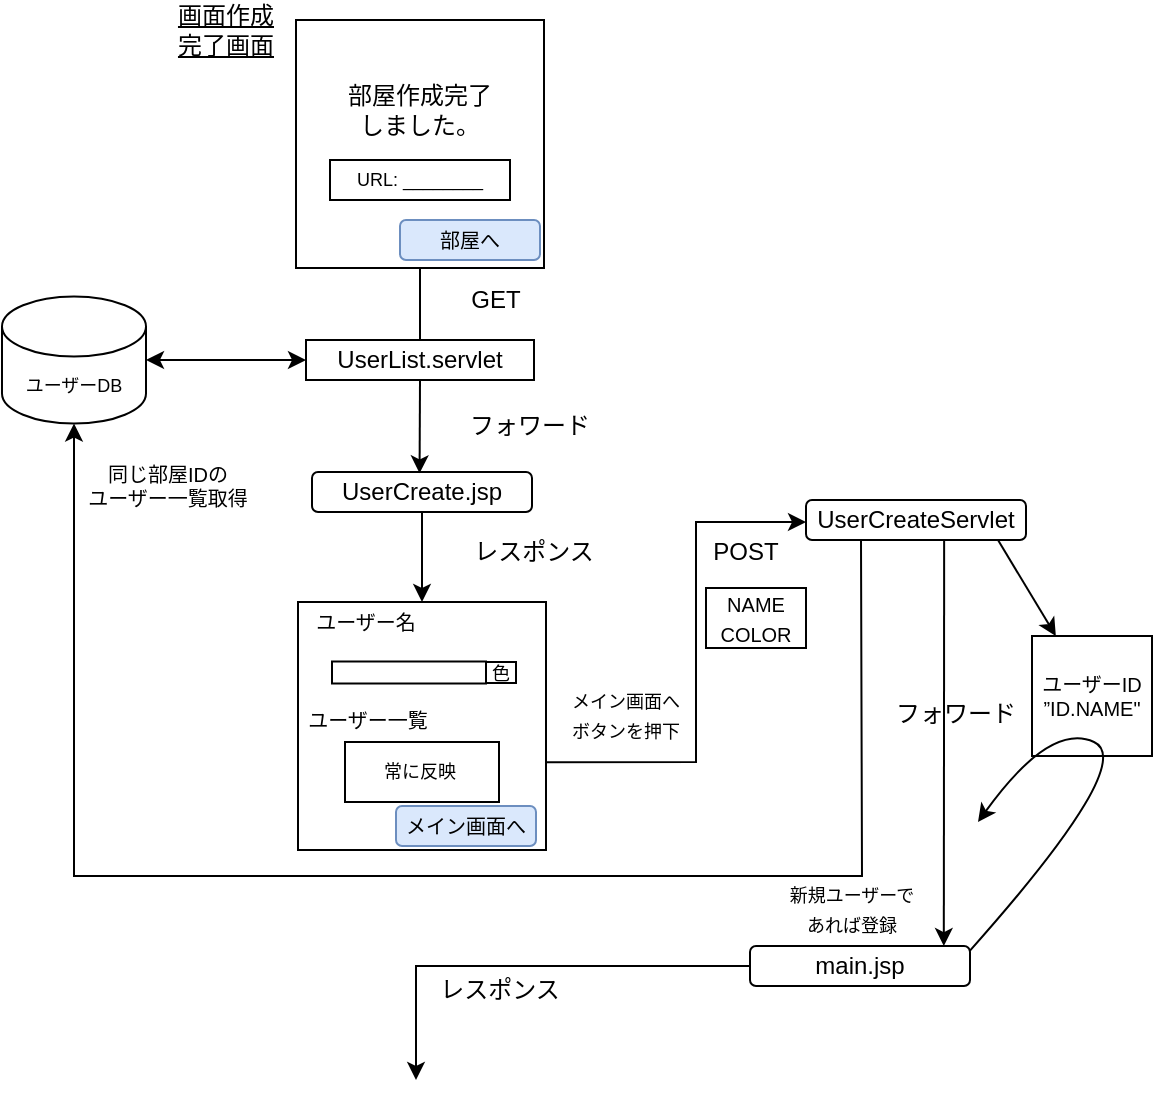 <mxfile version="15.7.3" type="device"><diagram id="og8jgkJyTV0wIJ1lYBQK" name="Page-1"><mxGraphModel dx="1481" dy="611" grid="1" gridSize="10" guides="1" tooltips="1" connect="1" arrows="1" fold="1" page="1" pageScale="1" pageWidth="827" pageHeight="1169" math="0" shadow="0"><root><mxCell id="0"/><mxCell id="1" parent="0"/><mxCell id="ny2Q8-CUsbsEEooP3wxM-2" value="" style="whiteSpace=wrap;html=1;aspect=fixed;" parent="1" vertex="1"><mxGeometry x="299" y="230" width="124" height="124" as="geometry"/></mxCell><mxCell id="ny2Q8-CUsbsEEooP3wxM-4" value="&lt;u&gt;画面作成&lt;br&gt;完了画面&lt;/u&gt;" style="text;html=1;strokeColor=none;fillColor=none;align=center;verticalAlign=middle;whiteSpace=wrap;rounded=0;" parent="1" vertex="1"><mxGeometry x="219" y="220" width="90" height="30" as="geometry"/></mxCell><mxCell id="ny2Q8-CUsbsEEooP3wxM-5" value="URL: ________" style="rounded=0;whiteSpace=wrap;html=1;fontSize=9;" parent="1" vertex="1"><mxGeometry x="316" y="300" width="90" height="20" as="geometry"/></mxCell><mxCell id="ny2Q8-CUsbsEEooP3wxM-6" value="&lt;font style=&quot;font-size: 12px&quot;&gt;部屋作成完了&lt;br&gt;しました。&lt;/font&gt;" style="text;html=1;strokeColor=none;fillColor=none;align=center;verticalAlign=middle;whiteSpace=wrap;rounded=0;fontSize=9;" parent="1" vertex="1"><mxGeometry x="311" y="250" width="100" height="50" as="geometry"/></mxCell><mxCell id="ny2Q8-CUsbsEEooP3wxM-7" value="&lt;span style=&quot;font-size: 10px&quot;&gt;部屋へ&lt;br&gt;&lt;/span&gt;" style="rounded=1;whiteSpace=wrap;html=1;fontSize=12;fillColor=#dae8fc;strokeColor=#6c8ebf;" parent="1" vertex="1"><mxGeometry x="351" y="330" width="70" height="20" as="geometry"/></mxCell><mxCell id="ny2Q8-CUsbsEEooP3wxM-8" value="" style="whiteSpace=wrap;html=1;aspect=fixed;" parent="1" vertex="1"><mxGeometry x="300" y="521" width="124" height="124" as="geometry"/></mxCell><mxCell id="ny2Q8-CUsbsEEooP3wxM-9" value="" style="rounded=0;whiteSpace=wrap;html=1;" parent="1" vertex="1"><mxGeometry x="317" y="550.75" width="77" height="11" as="geometry"/></mxCell><mxCell id="ny2Q8-CUsbsEEooP3wxM-10" value="&lt;font style=&quot;font-size: 10px&quot;&gt;ユーザー名&lt;/font&gt;" style="text;html=1;strokeColor=none;fillColor=none;align=center;verticalAlign=middle;whiteSpace=wrap;rounded=0;" parent="1" vertex="1"><mxGeometry x="299" y="521" width="70" height="20" as="geometry"/></mxCell><mxCell id="ny2Q8-CUsbsEEooP3wxM-11" value="&lt;font style=&quot;font-size: 9px&quot;&gt;色&lt;/font&gt;" style="rounded=0;whiteSpace=wrap;html=1;fontSize=10;" parent="1" vertex="1"><mxGeometry x="394" y="551" width="15" height="10.5" as="geometry"/></mxCell><mxCell id="ny2Q8-CUsbsEEooP3wxM-12" value="&lt;font style=&quot;font-size: 10px&quot;&gt;メイン画面へ&lt;/font&gt;" style="rounded=1;whiteSpace=wrap;html=1;fontSize=12;fillColor=#dae8fc;strokeColor=#6c8ebf;" parent="1" vertex="1"><mxGeometry x="349" y="623" width="70" height="20" as="geometry"/></mxCell><mxCell id="ny2Q8-CUsbsEEooP3wxM-13" value="" style="rounded=0;whiteSpace=wrap;html=1;" parent="1" vertex="1"><mxGeometry x="323.5" y="591" width="77" height="30" as="geometry"/></mxCell><mxCell id="ny2Q8-CUsbsEEooP3wxM-14" value="&lt;font style=&quot;font-size: 10px&quot;&gt;ユーザー一覧&lt;/font&gt;" style="text;html=1;strokeColor=none;fillColor=none;align=center;verticalAlign=middle;whiteSpace=wrap;rounded=0;" parent="1" vertex="1"><mxGeometry x="300" y="565" width="70" height="30" as="geometry"/></mxCell><mxCell id="ny2Q8-CUsbsEEooP3wxM-16" value="&lt;span&gt;UserCreate.jsp&lt;/span&gt;" style="rounded=1;whiteSpace=wrap;html=1;" parent="1" vertex="1"><mxGeometry x="307" y="456" width="110" height="20" as="geometry"/></mxCell><mxCell id="ny2Q8-CUsbsEEooP3wxM-17" value="" style="endArrow=classic;html=1;rounded=0;exitX=0.5;exitY=1;exitDx=0;exitDy=0;entryX=0.489;entryY=0.033;entryDx=0;entryDy=0;startArrow=none;entryPerimeter=0;" parent="1" source="ny2Q8-CUsbsEEooP3wxM-41" target="ny2Q8-CUsbsEEooP3wxM-16" edge="1"><mxGeometry x="69" y="220" width="50" height="50" as="geometry"><mxPoint x="362" y="400" as="sourcePoint"/><mxPoint x="362" y="410" as="targetPoint"/></mxGeometry></mxCell><mxCell id="ny2Q8-CUsbsEEooP3wxM-18" value="&lt;span&gt;UserCreateServlet&lt;/span&gt;" style="rounded=1;whiteSpace=wrap;html=1;" parent="1" vertex="1"><mxGeometry x="554" y="470" width="110" height="20" as="geometry"/></mxCell><mxCell id="ny2Q8-CUsbsEEooP3wxM-19" value="" style="endArrow=classic;html=1;rounded=0;exitX=0.5;exitY=1;exitDx=0;exitDy=0;entryX=0.5;entryY=0;entryDx=0;entryDy=0;" parent="1" source="ny2Q8-CUsbsEEooP3wxM-16" target="ny2Q8-CUsbsEEooP3wxM-8" edge="1"><mxGeometry x="69" y="237" width="50" height="50" as="geometry"><mxPoint x="390" y="537" as="sourcePoint"/><mxPoint x="500" y="507" as="targetPoint"/></mxGeometry></mxCell><mxCell id="ny2Q8-CUsbsEEooP3wxM-20" value="GET" style="text;html=1;strokeColor=none;fillColor=none;align=center;verticalAlign=middle;whiteSpace=wrap;rounded=0;" parent="1" vertex="1"><mxGeometry x="374" y="360" width="50" height="20" as="geometry"/></mxCell><mxCell id="ny2Q8-CUsbsEEooP3wxM-21" value="レスポンス" style="text;html=1;strokeColor=none;fillColor=none;align=center;verticalAlign=middle;whiteSpace=wrap;rounded=0;" parent="1" vertex="1"><mxGeometry x="368" y="486" width="100" height="20" as="geometry"/></mxCell><mxCell id="ny2Q8-CUsbsEEooP3wxM-22" value="フォワード" style="text;html=1;strokeColor=none;fillColor=none;align=center;verticalAlign=middle;whiteSpace=wrap;rounded=0;" parent="1" vertex="1"><mxGeometry x="381" y="423" width="70" height="20" as="geometry"/></mxCell><mxCell id="ny2Q8-CUsbsEEooP3wxM-23" value="" style="endArrow=classic;html=1;rounded=0;entryX=0;entryY=0.552;entryDx=0;entryDy=0;entryPerimeter=0;exitX=0.999;exitY=0.646;exitDx=0;exitDy=0;exitPerimeter=0;" parent="1" source="ny2Q8-CUsbsEEooP3wxM-8" target="ny2Q8-CUsbsEEooP3wxM-18" edge="1"><mxGeometry x="69" y="237" width="50" height="50" as="geometry"><mxPoint x="430" y="577" as="sourcePoint"/><mxPoint x="560" y="467" as="targetPoint"/><Array as="points"><mxPoint x="499" y="601"/><mxPoint x="499" y="481"/></Array></mxGeometry></mxCell><mxCell id="ny2Q8-CUsbsEEooP3wxM-24" value="&lt;font style=&quot;font-size: 9px&quot;&gt;メイン画面へ&lt;br style=&quot;font-size: 9px&quot;&gt;ボタンを押下&lt;/font&gt;" style="text;html=1;strokeColor=none;fillColor=none;align=center;verticalAlign=middle;whiteSpace=wrap;rounded=0;" parent="1" vertex="1"><mxGeometry x="424" y="555" width="80" height="43" as="geometry"/></mxCell><mxCell id="ny2Q8-CUsbsEEooP3wxM-25" value="&lt;font style=&quot;font-size: 10px&quot;&gt;NAME&lt;br&gt;&lt;span id=&quot;docs-internal-guid-2313b4e7-7fff-0704-2dba-ecc90c197092&quot;&gt;&lt;span style=&quot;font-family: &amp;#34;arial&amp;#34; ; background-color: transparent ; vertical-align: baseline&quot;&gt;COLOR&lt;/span&gt;&lt;/span&gt;&lt;/font&gt;" style="rounded=0;whiteSpace=wrap;html=1;" parent="1" vertex="1"><mxGeometry x="504" y="514" width="50" height="30" as="geometry"/></mxCell><mxCell id="ny2Q8-CUsbsEEooP3wxM-26" value="POST" style="text;html=1;strokeColor=none;fillColor=none;align=center;verticalAlign=middle;whiteSpace=wrap;rounded=0;" parent="1" vertex="1"><mxGeometry x="499" y="486" width="50" height="20" as="geometry"/></mxCell><mxCell id="ny2Q8-CUsbsEEooP3wxM-27" value="&lt;font style=&quot;font-size: 9px&quot;&gt;&lt;br&gt;&lt;/font&gt;" style="text;html=1;strokeColor=none;fillColor=none;align=center;verticalAlign=middle;whiteSpace=wrap;rounded=0;" parent="1" vertex="1"><mxGeometry x="539" y="696" width="100" height="36" as="geometry"/></mxCell><mxCell id="ny2Q8-CUsbsEEooP3wxM-28" value="ユーザーDB" style="shape=cylinder3;whiteSpace=wrap;html=1;boundedLbl=1;backgroundOutline=1;size=15;fontSize=9;" parent="1" vertex="1"><mxGeometry x="152" y="368.25" width="72" height="63.5" as="geometry"/></mxCell><mxCell id="ny2Q8-CUsbsEEooP3wxM-29" value="同じ部屋IDの&lt;br&gt;ユーザー一覧取得" style="text;html=1;strokeColor=none;fillColor=none;align=center;verticalAlign=middle;whiteSpace=wrap;rounded=0;fontSize=10;" parent="1" vertex="1"><mxGeometry x="193" y="455" width="84" height="15" as="geometry"/></mxCell><mxCell id="ny2Q8-CUsbsEEooP3wxM-30" value="" style="endArrow=classic;html=1;rounded=0;fontSize=10;entryX=0.881;entryY=0.002;entryDx=0;entryDy=0;exitX=0.628;exitY=1.097;exitDx=0;exitDy=0;exitPerimeter=0;entryPerimeter=0;" parent="1" target="ny2Q8-CUsbsEEooP3wxM-31" edge="1"><mxGeometry x="56" y="259" width="50" height="50" as="geometry"><mxPoint x="623.08" y="489.94" as="sourcePoint"/><mxPoint x="623.02" y="688" as="targetPoint"/></mxGeometry></mxCell><mxCell id="ny2Q8-CUsbsEEooP3wxM-31" value="main.jsp" style="rounded=1;whiteSpace=wrap;html=1;" parent="1" vertex="1"><mxGeometry x="526" y="693" width="110" height="20" as="geometry"/></mxCell><mxCell id="ny2Q8-CUsbsEEooP3wxM-32" value="ユーザーID&lt;br&gt;”ID.NAME&quot;" style="whiteSpace=wrap;html=1;aspect=fixed;fontSize=10;" parent="1" vertex="1"><mxGeometry x="667" y="538" width="60" height="60" as="geometry"/></mxCell><mxCell id="ny2Q8-CUsbsEEooP3wxM-33" value="" style="endArrow=classic;html=1;rounded=0;fontSize=10;" parent="1" target="ny2Q8-CUsbsEEooP3wxM-32" edge="1"><mxGeometry x="49" y="237" width="50" height="50" as="geometry"><mxPoint x="650" y="490" as="sourcePoint"/><mxPoint x="519" y="557" as="targetPoint"/></mxGeometry></mxCell><mxCell id="ny2Q8-CUsbsEEooP3wxM-34" value="" style="curved=1;endArrow=classic;html=1;rounded=0;fontSize=10;exitX=0.997;exitY=0.134;exitDx=0;exitDy=0;exitPerimeter=0;" parent="1" source="ny2Q8-CUsbsEEooP3wxM-31" edge="1"><mxGeometry x="56" y="261" width="50" height="50" as="geometry"><mxPoint x="623" y="681" as="sourcePoint"/><mxPoint x="640" y="631" as="targetPoint"/><Array as="points"><mxPoint x="720" y="601"/><mxPoint x="676" y="581"/></Array></mxGeometry></mxCell><mxCell id="ny2Q8-CUsbsEEooP3wxM-35" value="フォワード" style="text;html=1;strokeColor=none;fillColor=none;align=center;verticalAlign=middle;whiteSpace=wrap;rounded=0;" parent="1" vertex="1"><mxGeometry x="594" y="566.5" width="70" height="20" as="geometry"/></mxCell><mxCell id="ny2Q8-CUsbsEEooP3wxM-36" value="" style="endArrow=classic;html=1;rounded=0;fontSize=10;exitX=0;exitY=0.5;exitDx=0;exitDy=0;" parent="1" source="ny2Q8-CUsbsEEooP3wxM-31" edge="1"><mxGeometry x="69" y="261" width="50" height="50" as="geometry"><mxPoint x="489" y="531" as="sourcePoint"/><mxPoint x="359" y="760" as="targetPoint"/><Array as="points"><mxPoint x="359" y="703"/></Array></mxGeometry></mxCell><mxCell id="ny2Q8-CUsbsEEooP3wxM-37" value="レスポンス" style="text;html=1;strokeColor=none;fillColor=none;align=center;verticalAlign=middle;whiteSpace=wrap;rounded=0;" parent="1" vertex="1"><mxGeometry x="351" y="705" width="100" height="20" as="geometry"/></mxCell><mxCell id="ny2Q8-CUsbsEEooP3wxM-38" value="&lt;font style=&quot;font-size: 9px&quot;&gt;新規ユーザーで&lt;br&gt;あれば登録&lt;br&gt;&lt;/font&gt;" style="text;html=1;strokeColor=none;fillColor=none;align=center;verticalAlign=middle;whiteSpace=wrap;rounded=0;" parent="1" vertex="1"><mxGeometry x="527" y="654" width="100" height="40" as="geometry"/></mxCell><mxCell id="ny2Q8-CUsbsEEooP3wxM-39" value="" style="endArrow=classic;html=1;rounded=0;fontSize=9;entryX=0.5;entryY=1;entryDx=0;entryDy=0;entryPerimeter=0;exitX=0.25;exitY=1;exitDx=0;exitDy=0;" parent="1" source="ny2Q8-CUsbsEEooP3wxM-18" target="ny2Q8-CUsbsEEooP3wxM-28" edge="1"><mxGeometry x="69" y="258" width="50" height="50" as="geometry"><mxPoint x="581.5" y="528" as="sourcePoint"/><mxPoint x="188" y="469.75" as="targetPoint"/><Array as="points"><mxPoint x="582" y="658"/><mxPoint x="188" y="658"/></Array></mxGeometry></mxCell><mxCell id="ny2Q8-CUsbsEEooP3wxM-40" value="" style="endArrow=classic;startArrow=classic;html=1;rounded=0;fontSize=9;entryX=0;entryY=0.5;entryDx=0;entryDy=0;exitX=1;exitY=0.5;exitDx=0;exitDy=0;exitPerimeter=0;" parent="1" target="ny2Q8-CUsbsEEooP3wxM-41" edge="1" source="ny2Q8-CUsbsEEooP3wxM-28"><mxGeometry x="69" y="220" width="50" height="50" as="geometry"><mxPoint x="150" y="400" as="sourcePoint"/><mxPoint x="359" y="460" as="targetPoint"/></mxGeometry></mxCell><mxCell id="ny2Q8-CUsbsEEooP3wxM-42" value="常に反映" style="text;html=1;strokeColor=none;fillColor=none;align=center;verticalAlign=middle;whiteSpace=wrap;rounded=0;fontSize=9;" parent="1" vertex="1"><mxGeometry x="331" y="591" width="60" height="30" as="geometry"/></mxCell><mxCell id="ny2Q8-CUsbsEEooP3wxM-41" value="&lt;font style=&quot;font-size: 12px&quot;&gt;UserList.servlet&lt;/font&gt;" style="rounded=0;whiteSpace=wrap;html=1;fontSize=9;" parent="1" vertex="1"><mxGeometry x="304" y="390" width="114" height="20" as="geometry"/></mxCell><mxCell id="iOBDEQVbbmiN3AlyQ5e5-8" value="" style="endArrow=none;html=1;rounded=0;exitX=0.5;exitY=1;exitDx=0;exitDy=0;entryX=0.5;entryY=0;entryDx=0;entryDy=0;" parent="1" source="ny2Q8-CUsbsEEooP3wxM-2" target="ny2Q8-CUsbsEEooP3wxM-41" edge="1"><mxGeometry x="69" y="220" width="50" height="50" as="geometry"><mxPoint x="361" y="354" as="sourcePoint"/><mxPoint x="361" y="410" as="targetPoint"/></mxGeometry></mxCell></root></mxGraphModel></diagram></mxfile>
